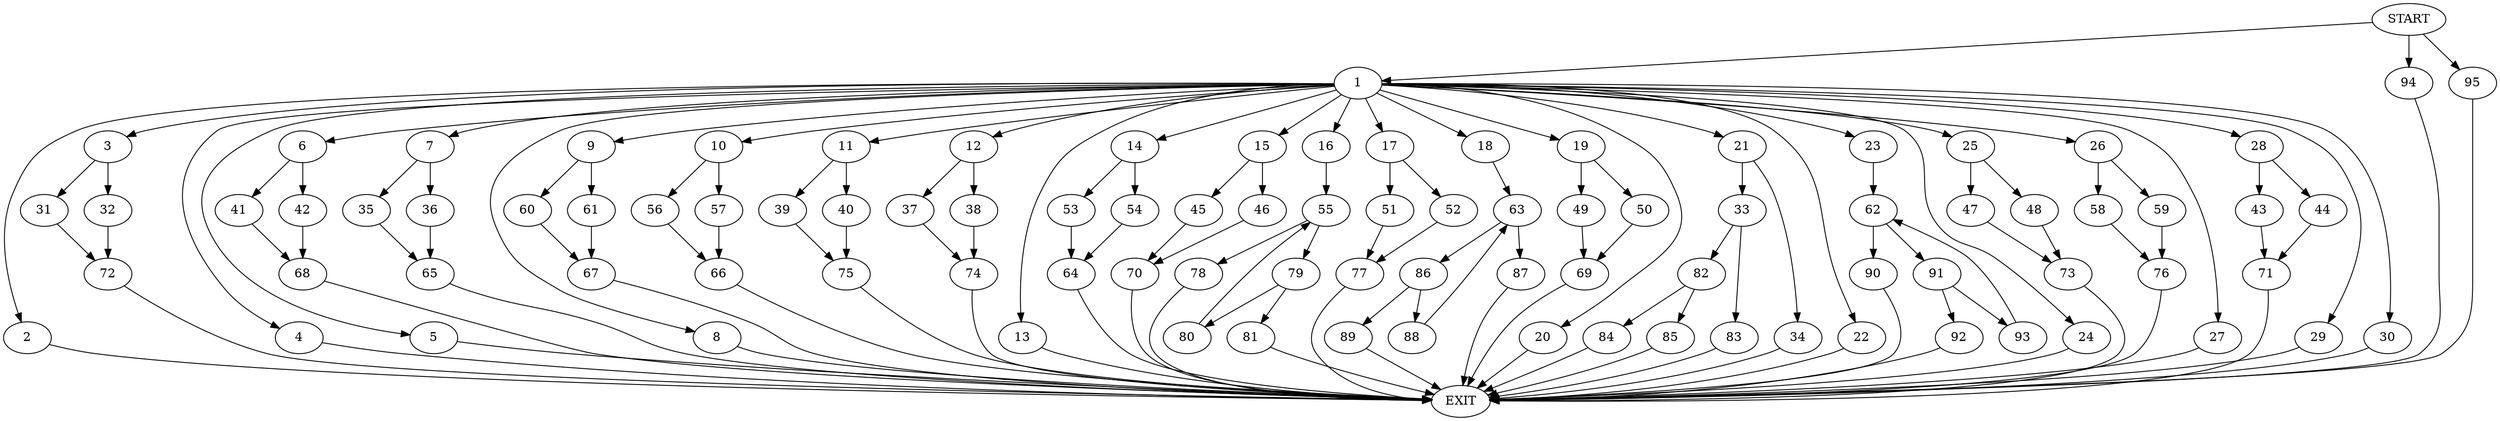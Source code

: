 digraph {
0 [label="START"]
96 [label="EXIT"]
0 -> 1
1 -> 2
1 -> 3
1 -> 4
1 -> 5
1 -> 6
1 -> 7
1 -> 8
1 -> 9
1 -> 10
1 -> 11
1 -> 12
1 -> 13
1 -> 14
1 -> 15
1 -> 16
1 -> 17
1 -> 18
1 -> 19
1 -> 20
1 -> 21
1 -> 22
1 -> 23
1 -> 24
1 -> 25
1 -> 26
1 -> 27
1 -> 28
1 -> 29
1 -> 30
5 -> 96
3 -> 31
3 -> 32
21 -> 33
21 -> 34
7 -> 35
7 -> 36
22 -> 96
8 -> 96
4 -> 96
12 -> 37
12 -> 38
13 -> 96
24 -> 96
11 -> 39
11 -> 40
29 -> 96
6 -> 41
6 -> 42
28 -> 43
28 -> 44
15 -> 45
15 -> 46
25 -> 47
25 -> 48
19 -> 49
19 -> 50
17 -> 51
17 -> 52
14 -> 53
14 -> 54
16 -> 55
10 -> 56
10 -> 57
20 -> 96
26 -> 58
26 -> 59
30 -> 96
9 -> 60
9 -> 61
2 -> 96
23 -> 62
27 -> 96
18 -> 63
54 -> 64
53 -> 64
64 -> 96
36 -> 65
35 -> 65
65 -> 96
57 -> 66
56 -> 66
66 -> 96
61 -> 67
60 -> 67
67 -> 96
42 -> 68
41 -> 68
68 -> 96
49 -> 69
50 -> 69
69 -> 96
45 -> 70
46 -> 70
70 -> 96
43 -> 71
44 -> 71
71 -> 96
31 -> 72
32 -> 72
72 -> 96
47 -> 73
48 -> 73
73 -> 96
38 -> 74
37 -> 74
74 -> 96
40 -> 75
39 -> 75
75 -> 96
59 -> 76
58 -> 76
76 -> 96
51 -> 77
52 -> 77
77 -> 96
55 -> 78
55 -> 79
79 -> 80
79 -> 81
78 -> 96
80 -> 55
81 -> 96
34 -> 96
33 -> 82
33 -> 83
82 -> 84
82 -> 85
83 -> 96
85 -> 96
84 -> 96
63 -> 86
63 -> 87
86 -> 88
86 -> 89
87 -> 96
89 -> 96
88 -> 63
62 -> 90
62 -> 91
90 -> 96
91 -> 92
91 -> 93
92 -> 96
93 -> 62
0 -> 94
94 -> 96
0 -> 95
95 -> 96
}
